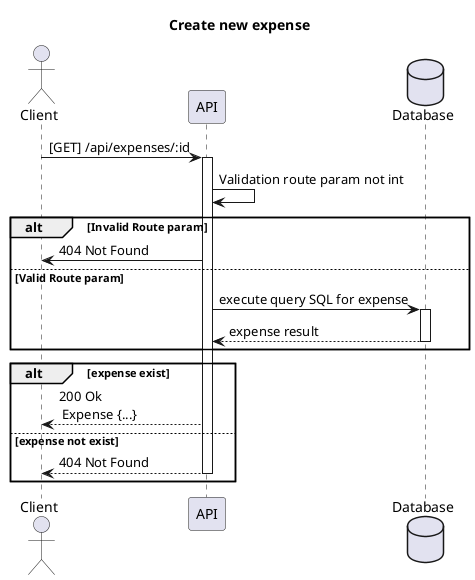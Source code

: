 @startuml

title: Create new expense
actor Client
participant API
database Database 

Client -> API: [GET] /api/expenses/:id
activate API
API -> API: Validation route param not int
alt Invalid Route param
API -> Client: 404 Not Found
else Valid Route param
API -> Database: execute query SQL for expense
activate Database
Database --> API: expense result
deactivate Database
end
alt expense exist
API --> Client: 200 Ok \n Expense {...}
else expense not exist
API --> Client: 404 Not Found
deactivate API
end

@enduml